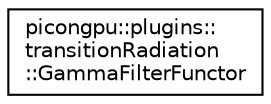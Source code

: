 digraph "Graphical Class Hierarchy"
{
 // LATEX_PDF_SIZE
  edge [fontname="Helvetica",fontsize="10",labelfontname="Helvetica",labelfontsize="10"];
  node [fontname="Helvetica",fontsize="10",shape=record];
  rankdir="LR";
  Node0 [label="picongpu::plugins::\ltransitionRadiation\l::GammaFilterFunctor",height=0.2,width=0.4,color="black", fillcolor="white", style="filled",URL="$structpicongpu_1_1plugins_1_1transition_radiation_1_1_gamma_filter_functor.html",tooltip="example of a filter for the relativistic Lorentz factor gamma"];
}
